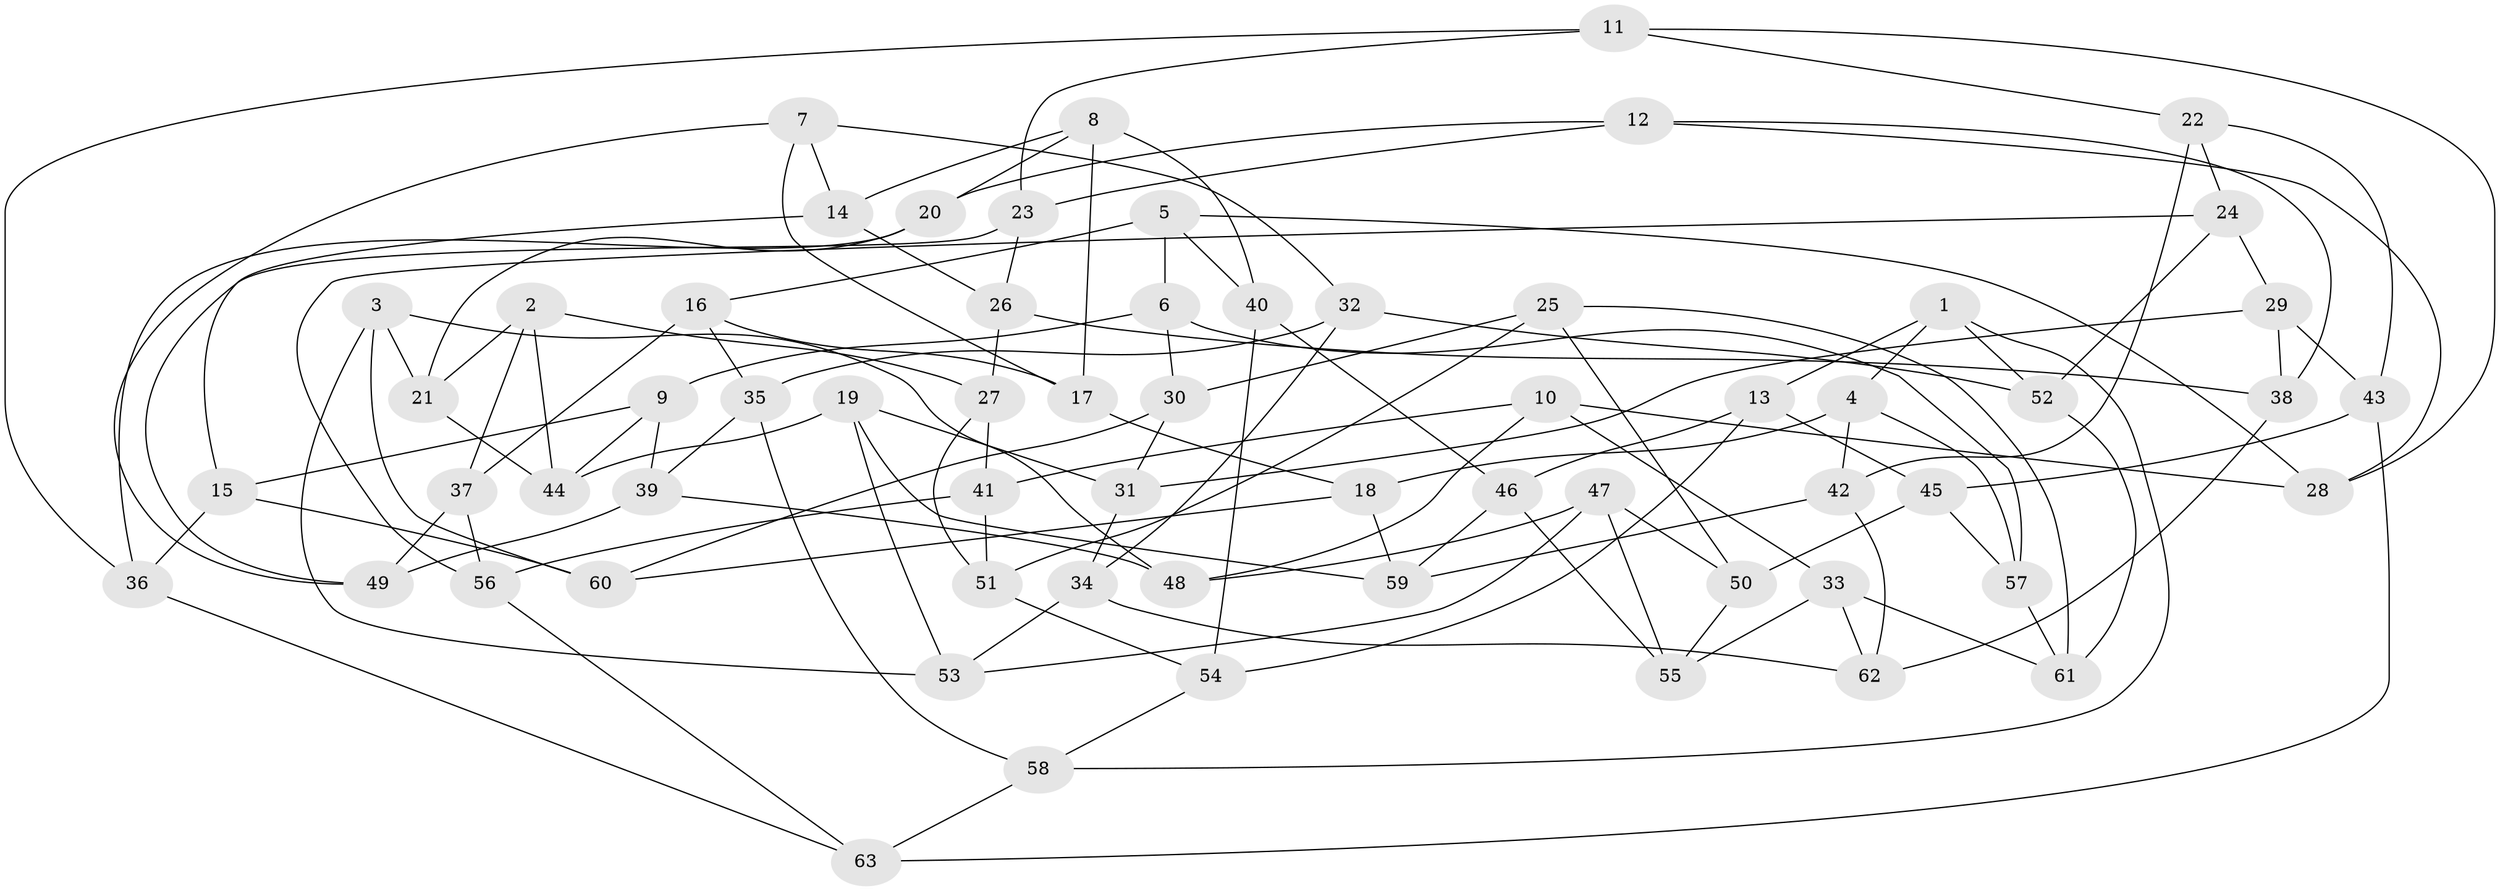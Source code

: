 // Generated by graph-tools (version 1.1) at 2025/26/03/09/25 03:26:57]
// undirected, 63 vertices, 126 edges
graph export_dot {
graph [start="1"]
  node [color=gray90,style=filled];
  1;
  2;
  3;
  4;
  5;
  6;
  7;
  8;
  9;
  10;
  11;
  12;
  13;
  14;
  15;
  16;
  17;
  18;
  19;
  20;
  21;
  22;
  23;
  24;
  25;
  26;
  27;
  28;
  29;
  30;
  31;
  32;
  33;
  34;
  35;
  36;
  37;
  38;
  39;
  40;
  41;
  42;
  43;
  44;
  45;
  46;
  47;
  48;
  49;
  50;
  51;
  52;
  53;
  54;
  55;
  56;
  57;
  58;
  59;
  60;
  61;
  62;
  63;
  1 -- 58;
  1 -- 4;
  1 -- 13;
  1 -- 52;
  2 -- 37;
  2 -- 44;
  2 -- 27;
  2 -- 21;
  3 -- 48;
  3 -- 21;
  3 -- 60;
  3 -- 53;
  4 -- 18;
  4 -- 42;
  4 -- 57;
  5 -- 6;
  5 -- 40;
  5 -- 28;
  5 -- 16;
  6 -- 9;
  6 -- 57;
  6 -- 30;
  7 -- 49;
  7 -- 32;
  7 -- 17;
  7 -- 14;
  8 -- 14;
  8 -- 40;
  8 -- 20;
  8 -- 17;
  9 -- 39;
  9 -- 44;
  9 -- 15;
  10 -- 28;
  10 -- 33;
  10 -- 41;
  10 -- 48;
  11 -- 23;
  11 -- 28;
  11 -- 22;
  11 -- 36;
  12 -- 38;
  12 -- 23;
  12 -- 20;
  12 -- 28;
  13 -- 54;
  13 -- 46;
  13 -- 45;
  14 -- 26;
  14 -- 15;
  15 -- 36;
  15 -- 60;
  16 -- 17;
  16 -- 35;
  16 -- 37;
  17 -- 18;
  18 -- 59;
  18 -- 60;
  19 -- 53;
  19 -- 59;
  19 -- 44;
  19 -- 31;
  20 -- 36;
  20 -- 21;
  21 -- 44;
  22 -- 42;
  22 -- 24;
  22 -- 43;
  23 -- 26;
  23 -- 49;
  24 -- 52;
  24 -- 29;
  24 -- 56;
  25 -- 61;
  25 -- 50;
  25 -- 51;
  25 -- 30;
  26 -- 27;
  26 -- 38;
  27 -- 51;
  27 -- 41;
  29 -- 31;
  29 -- 43;
  29 -- 38;
  30 -- 31;
  30 -- 60;
  31 -- 34;
  32 -- 34;
  32 -- 52;
  32 -- 35;
  33 -- 62;
  33 -- 61;
  33 -- 55;
  34 -- 53;
  34 -- 62;
  35 -- 58;
  35 -- 39;
  36 -- 63;
  37 -- 49;
  37 -- 56;
  38 -- 62;
  39 -- 48;
  39 -- 49;
  40 -- 46;
  40 -- 54;
  41 -- 51;
  41 -- 56;
  42 -- 62;
  42 -- 59;
  43 -- 45;
  43 -- 63;
  45 -- 50;
  45 -- 57;
  46 -- 59;
  46 -- 55;
  47 -- 55;
  47 -- 53;
  47 -- 48;
  47 -- 50;
  50 -- 55;
  51 -- 54;
  52 -- 61;
  54 -- 58;
  56 -- 63;
  57 -- 61;
  58 -- 63;
}
